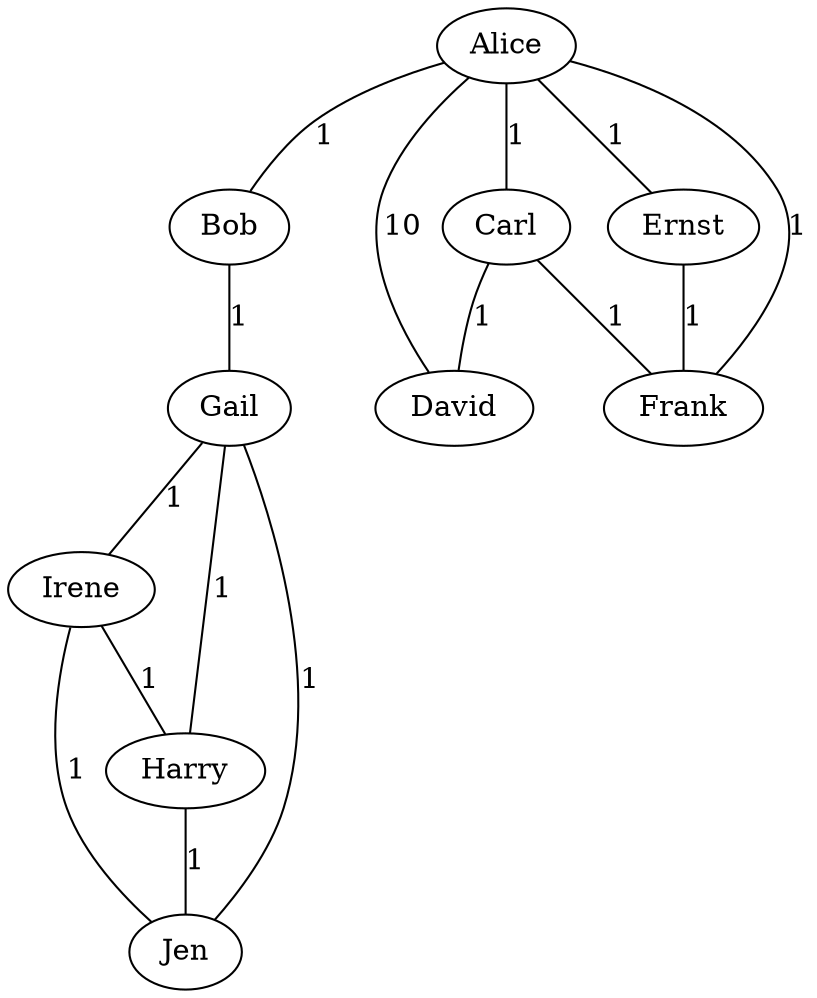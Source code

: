 strict graph{
"Alice" -- "Bob" [ label = 1 ]
"Alice" -- "Carl" [ label = 1 ]
"Alice" -- "David" [ label = 10 ]
"Alice" -- "Ernst" [ label = 1 ]
"Alice" -- "Frank" [ label = 1 ]
"Bob" -- "Gail" [ label = 1 ]
"Gail" -- "Irene" [ label = 1 ]
"Gail" -- "Harry" [ label = 1 ]
"Gail" -- "Jen" [ label = 1 ]
"Irene" -- "Jen" [ label = 1 ]
"Irene" -- "Harry" [ label = 1 ]
"Carl" -- "David" [ label = 1 ]
"Carl" -- "Frank" [ label = 1 ]
"Harry" -- "Jen" [ label = 1 ]
"Ernst" -- "Frank" [ label = 1 ]
}
